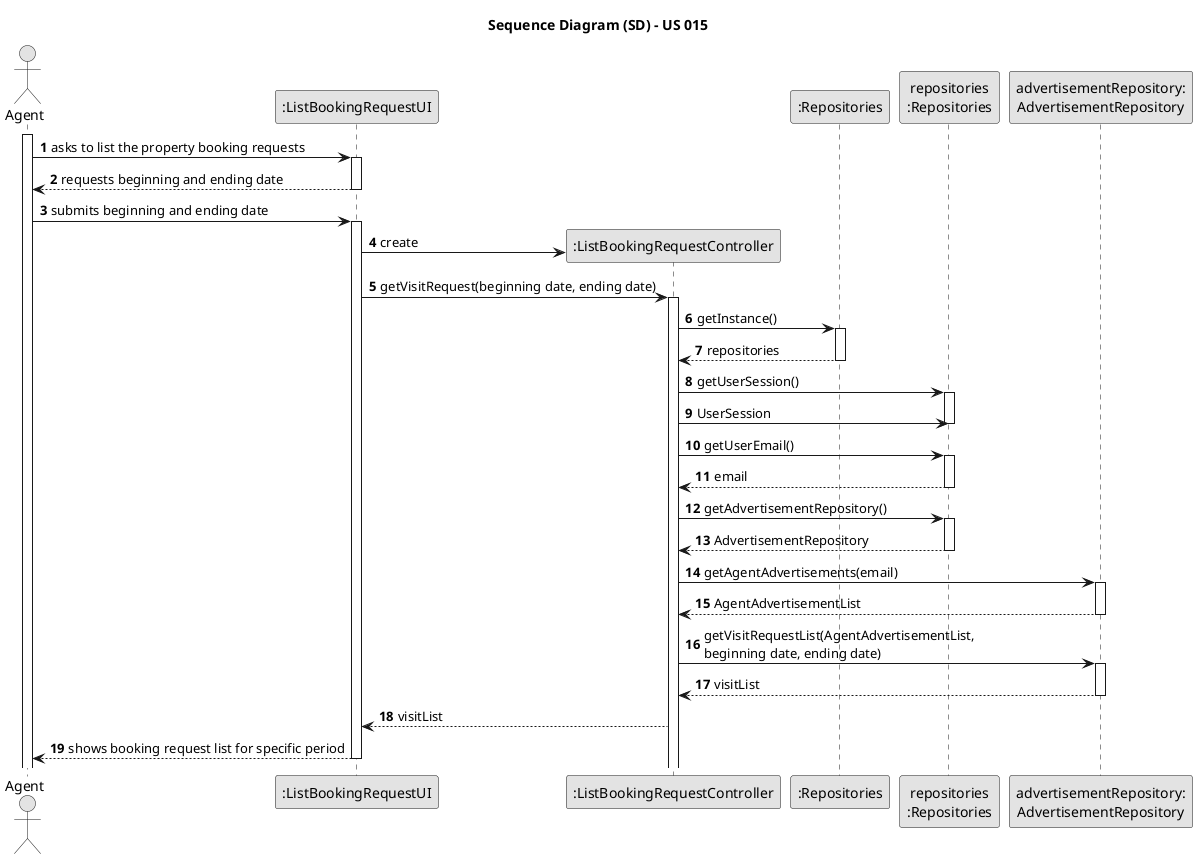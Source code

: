 @startuml
skinparam monochrome true
skinparam packageStyle rectangle
skinparam shadowing false

title Sequence Diagram (SD) - US 015

autonumber

actor "Agent" as User
participant ":ListBookingRequestUI" as UI
participant ":ListBookingRequestController" as Controller
participant ":Repositories" as Repositories
participant "repositories\n:Repositories" as repositories
participant "advertisementRepository:\nAdvertisementRepository" as AdvRep


activate User

    User -> UI : asks to list the property booking requests
    activate UI

        UI --> User : requests beginning and ending date
    deactivate UI 

    User -> UI : submits beginning and ending date
    activate UI

    UI -> Controller ** : create

    UI -> Controller : getVisitRequest(beginning date, ending date)
    activate Controller
    
    Controller -> Repositories:getInstance()
                    activate Repositories

    Repositories--> Controller: repositories
    deactivate Repositories

    Controller -> repositories : getUserSession()
    activate repositories

    Controller -> repositories : UserSession
        deactivate repositories

    Controller -> repositories : getUserEmail()
        activate repositories

    repositories --> Controller : email
    deactivate repositories

    Controller -> repositories : getAdvertisementRepository()
    activate repositories

    repositories --> Controller : AdvertisementRepository
    deactivate repositories

    Controller -> AdvRep : getAgentAdvertisements(email)
    activate AdvRep

    AdvRep --> Controller : AgentAdvertisementList
    deactivate AdvRep

    Controller -> AdvRep : getVisitRequestList(AgentAdvertisementList,\nbeginning date, ending date)
    activate AdvRep

    AdvRep --> Controller : visitList
    deactivate AdvRep

    Controller --> UI : visitList

        UI --> User: shows booking request list for specific period
    deactivate UI 


@enduml